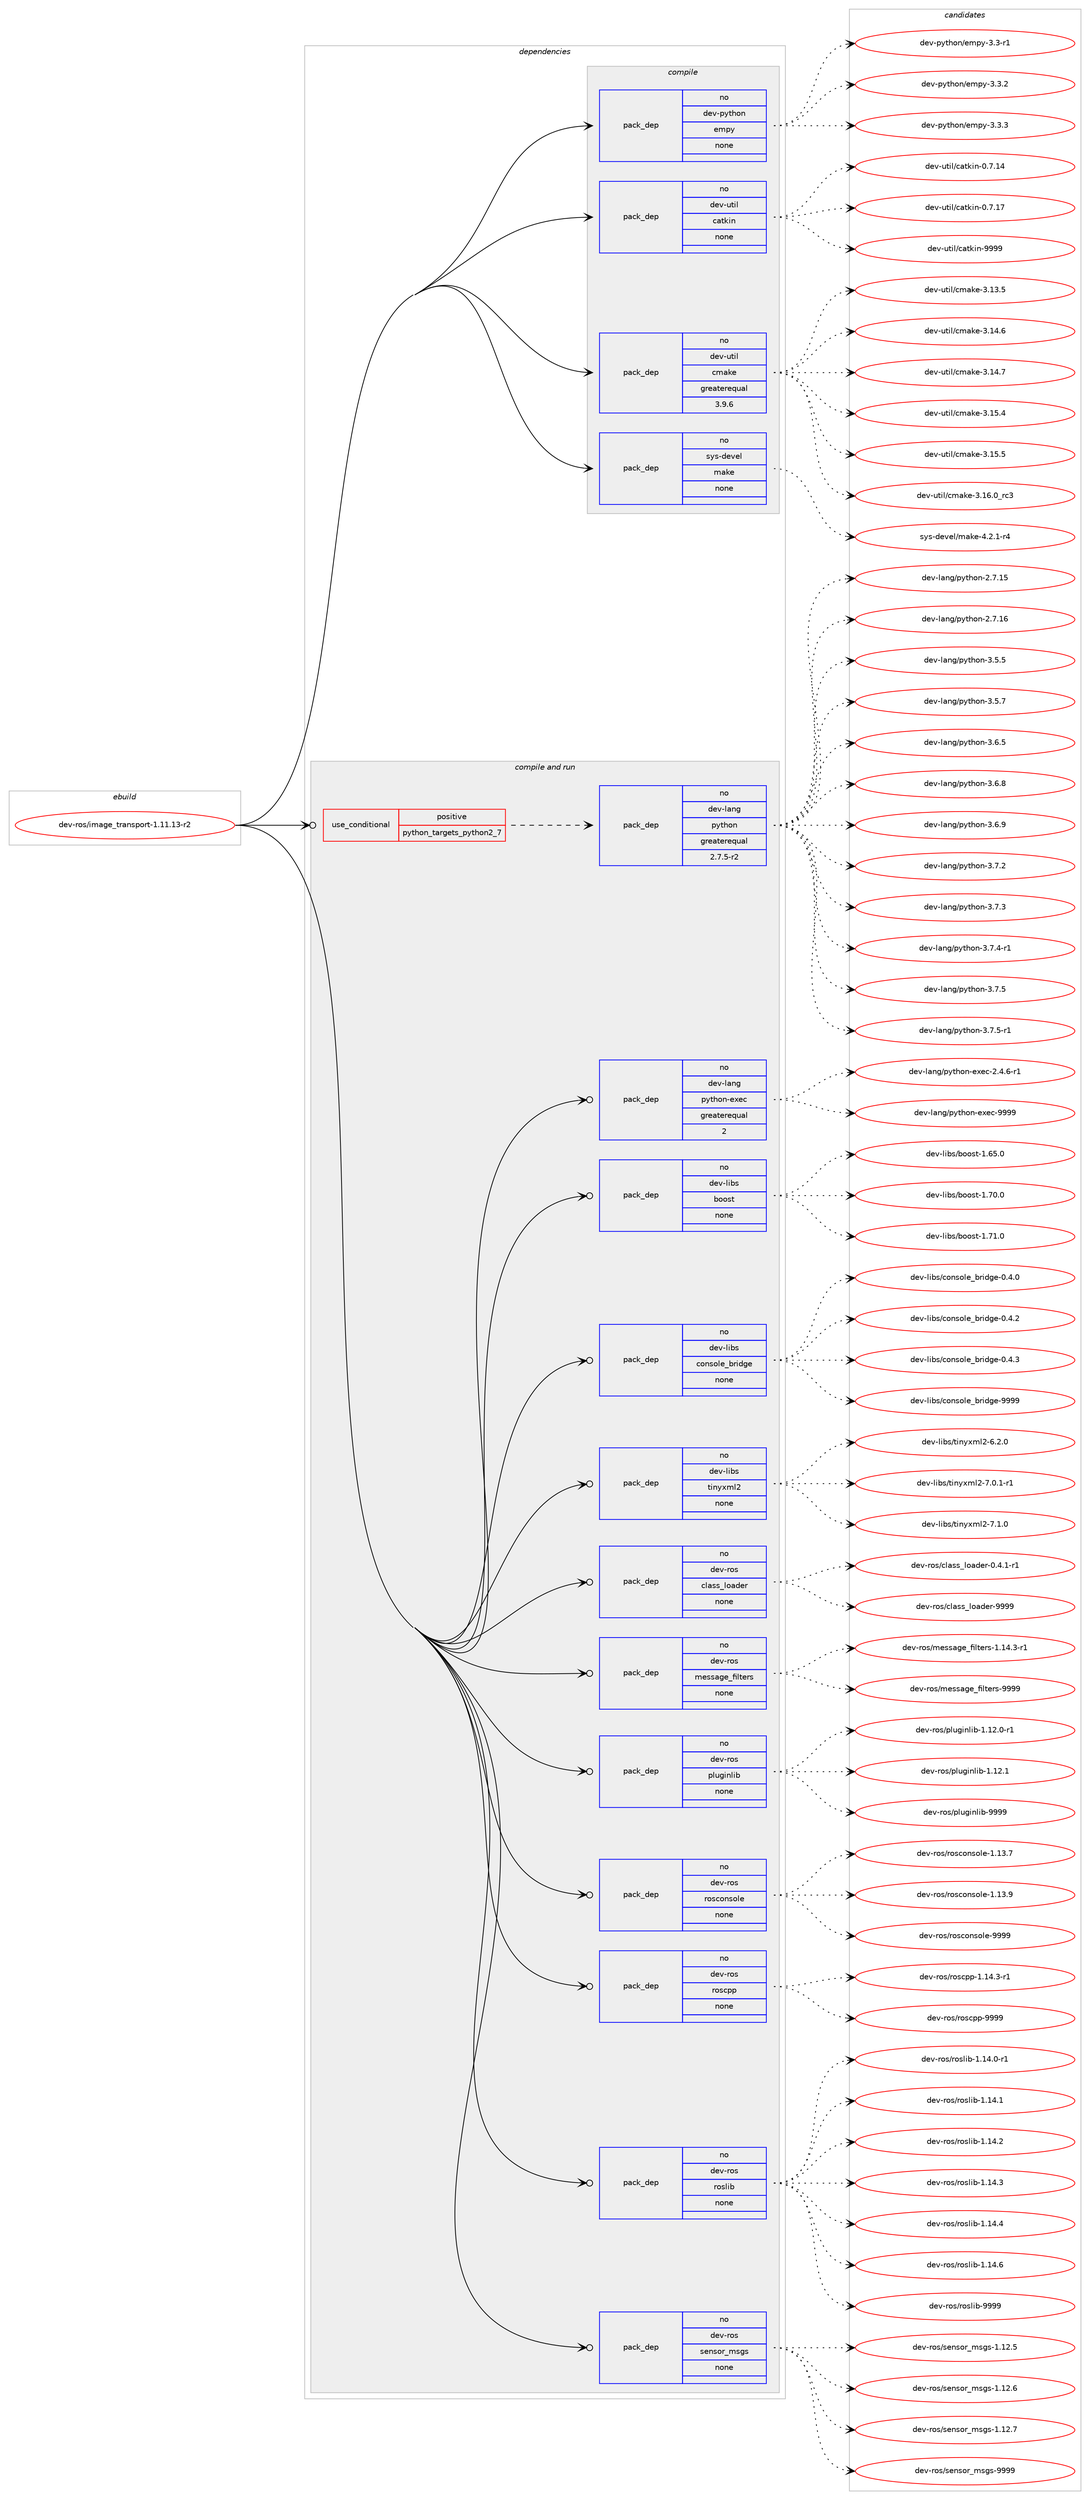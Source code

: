 digraph prolog {

# *************
# Graph options
# *************

newrank=true;
concentrate=true;
compound=true;
graph [rankdir=LR,fontname=Helvetica,fontsize=10,ranksep=1.5];#, ranksep=2.5, nodesep=0.2];
edge  [arrowhead=vee];
node  [fontname=Helvetica,fontsize=10];

# **********
# The ebuild
# **********

subgraph cluster_leftcol {
color=gray;
rank=same;
label=<<i>ebuild</i>>;
id [label="dev-ros/image_transport-1.11.13-r2", color=red, width=4, href="../dev-ros/image_transport-1.11.13-r2.svg"];
}

# ****************
# The dependencies
# ****************

subgraph cluster_midcol {
color=gray;
label=<<i>dependencies</i>>;
subgraph cluster_compile {
fillcolor="#eeeeee";
style=filled;
label=<<i>compile</i>>;
subgraph pack488889 {
dependency654341 [label=<<TABLE BORDER="0" CELLBORDER="1" CELLSPACING="0" CELLPADDING="4" WIDTH="220"><TR><TD ROWSPAN="6" CELLPADDING="30">pack_dep</TD></TR><TR><TD WIDTH="110">no</TD></TR><TR><TD>dev-python</TD></TR><TR><TD>empy</TD></TR><TR><TD>none</TD></TR><TR><TD></TD></TR></TABLE>>, shape=none, color=blue];
}
id:e -> dependency654341:w [weight=20,style="solid",arrowhead="vee"];
subgraph pack488890 {
dependency654342 [label=<<TABLE BORDER="0" CELLBORDER="1" CELLSPACING="0" CELLPADDING="4" WIDTH="220"><TR><TD ROWSPAN="6" CELLPADDING="30">pack_dep</TD></TR><TR><TD WIDTH="110">no</TD></TR><TR><TD>dev-util</TD></TR><TR><TD>catkin</TD></TR><TR><TD>none</TD></TR><TR><TD></TD></TR></TABLE>>, shape=none, color=blue];
}
id:e -> dependency654342:w [weight=20,style="solid",arrowhead="vee"];
subgraph pack488891 {
dependency654343 [label=<<TABLE BORDER="0" CELLBORDER="1" CELLSPACING="0" CELLPADDING="4" WIDTH="220"><TR><TD ROWSPAN="6" CELLPADDING="30">pack_dep</TD></TR><TR><TD WIDTH="110">no</TD></TR><TR><TD>dev-util</TD></TR><TR><TD>cmake</TD></TR><TR><TD>greaterequal</TD></TR><TR><TD>3.9.6</TD></TR></TABLE>>, shape=none, color=blue];
}
id:e -> dependency654343:w [weight=20,style="solid",arrowhead="vee"];
subgraph pack488892 {
dependency654344 [label=<<TABLE BORDER="0" CELLBORDER="1" CELLSPACING="0" CELLPADDING="4" WIDTH="220"><TR><TD ROWSPAN="6" CELLPADDING="30">pack_dep</TD></TR><TR><TD WIDTH="110">no</TD></TR><TR><TD>sys-devel</TD></TR><TR><TD>make</TD></TR><TR><TD>none</TD></TR><TR><TD></TD></TR></TABLE>>, shape=none, color=blue];
}
id:e -> dependency654344:w [weight=20,style="solid",arrowhead="vee"];
}
subgraph cluster_compileandrun {
fillcolor="#eeeeee";
style=filled;
label=<<i>compile and run</i>>;
subgraph cond153546 {
dependency654345 [label=<<TABLE BORDER="0" CELLBORDER="1" CELLSPACING="0" CELLPADDING="4"><TR><TD ROWSPAN="3" CELLPADDING="10">use_conditional</TD></TR><TR><TD>positive</TD></TR><TR><TD>python_targets_python2_7</TD></TR></TABLE>>, shape=none, color=red];
subgraph pack488893 {
dependency654346 [label=<<TABLE BORDER="0" CELLBORDER="1" CELLSPACING="0" CELLPADDING="4" WIDTH="220"><TR><TD ROWSPAN="6" CELLPADDING="30">pack_dep</TD></TR><TR><TD WIDTH="110">no</TD></TR><TR><TD>dev-lang</TD></TR><TR><TD>python</TD></TR><TR><TD>greaterequal</TD></TR><TR><TD>2.7.5-r2</TD></TR></TABLE>>, shape=none, color=blue];
}
dependency654345:e -> dependency654346:w [weight=20,style="dashed",arrowhead="vee"];
}
id:e -> dependency654345:w [weight=20,style="solid",arrowhead="odotvee"];
subgraph pack488894 {
dependency654347 [label=<<TABLE BORDER="0" CELLBORDER="1" CELLSPACING="0" CELLPADDING="4" WIDTH="220"><TR><TD ROWSPAN="6" CELLPADDING="30">pack_dep</TD></TR><TR><TD WIDTH="110">no</TD></TR><TR><TD>dev-lang</TD></TR><TR><TD>python-exec</TD></TR><TR><TD>greaterequal</TD></TR><TR><TD>2</TD></TR></TABLE>>, shape=none, color=blue];
}
id:e -> dependency654347:w [weight=20,style="solid",arrowhead="odotvee"];
subgraph pack488895 {
dependency654348 [label=<<TABLE BORDER="0" CELLBORDER="1" CELLSPACING="0" CELLPADDING="4" WIDTH="220"><TR><TD ROWSPAN="6" CELLPADDING="30">pack_dep</TD></TR><TR><TD WIDTH="110">no</TD></TR><TR><TD>dev-libs</TD></TR><TR><TD>boost</TD></TR><TR><TD>none</TD></TR><TR><TD></TD></TR></TABLE>>, shape=none, color=blue];
}
id:e -> dependency654348:w [weight=20,style="solid",arrowhead="odotvee"];
subgraph pack488896 {
dependency654349 [label=<<TABLE BORDER="0" CELLBORDER="1" CELLSPACING="0" CELLPADDING="4" WIDTH="220"><TR><TD ROWSPAN="6" CELLPADDING="30">pack_dep</TD></TR><TR><TD WIDTH="110">no</TD></TR><TR><TD>dev-libs</TD></TR><TR><TD>console_bridge</TD></TR><TR><TD>none</TD></TR><TR><TD></TD></TR></TABLE>>, shape=none, color=blue];
}
id:e -> dependency654349:w [weight=20,style="solid",arrowhead="odotvee"];
subgraph pack488897 {
dependency654350 [label=<<TABLE BORDER="0" CELLBORDER="1" CELLSPACING="0" CELLPADDING="4" WIDTH="220"><TR><TD ROWSPAN="6" CELLPADDING="30">pack_dep</TD></TR><TR><TD WIDTH="110">no</TD></TR><TR><TD>dev-libs</TD></TR><TR><TD>tinyxml2</TD></TR><TR><TD>none</TD></TR><TR><TD></TD></TR></TABLE>>, shape=none, color=blue];
}
id:e -> dependency654350:w [weight=20,style="solid",arrowhead="odotvee"];
subgraph pack488898 {
dependency654351 [label=<<TABLE BORDER="0" CELLBORDER="1" CELLSPACING="0" CELLPADDING="4" WIDTH="220"><TR><TD ROWSPAN="6" CELLPADDING="30">pack_dep</TD></TR><TR><TD WIDTH="110">no</TD></TR><TR><TD>dev-ros</TD></TR><TR><TD>class_loader</TD></TR><TR><TD>none</TD></TR><TR><TD></TD></TR></TABLE>>, shape=none, color=blue];
}
id:e -> dependency654351:w [weight=20,style="solid",arrowhead="odotvee"];
subgraph pack488899 {
dependency654352 [label=<<TABLE BORDER="0" CELLBORDER="1" CELLSPACING="0" CELLPADDING="4" WIDTH="220"><TR><TD ROWSPAN="6" CELLPADDING="30">pack_dep</TD></TR><TR><TD WIDTH="110">no</TD></TR><TR><TD>dev-ros</TD></TR><TR><TD>message_filters</TD></TR><TR><TD>none</TD></TR><TR><TD></TD></TR></TABLE>>, shape=none, color=blue];
}
id:e -> dependency654352:w [weight=20,style="solid",arrowhead="odotvee"];
subgraph pack488900 {
dependency654353 [label=<<TABLE BORDER="0" CELLBORDER="1" CELLSPACING="0" CELLPADDING="4" WIDTH="220"><TR><TD ROWSPAN="6" CELLPADDING="30">pack_dep</TD></TR><TR><TD WIDTH="110">no</TD></TR><TR><TD>dev-ros</TD></TR><TR><TD>pluginlib</TD></TR><TR><TD>none</TD></TR><TR><TD></TD></TR></TABLE>>, shape=none, color=blue];
}
id:e -> dependency654353:w [weight=20,style="solid",arrowhead="odotvee"];
subgraph pack488901 {
dependency654354 [label=<<TABLE BORDER="0" CELLBORDER="1" CELLSPACING="0" CELLPADDING="4" WIDTH="220"><TR><TD ROWSPAN="6" CELLPADDING="30">pack_dep</TD></TR><TR><TD WIDTH="110">no</TD></TR><TR><TD>dev-ros</TD></TR><TR><TD>rosconsole</TD></TR><TR><TD>none</TD></TR><TR><TD></TD></TR></TABLE>>, shape=none, color=blue];
}
id:e -> dependency654354:w [weight=20,style="solid",arrowhead="odotvee"];
subgraph pack488902 {
dependency654355 [label=<<TABLE BORDER="0" CELLBORDER="1" CELLSPACING="0" CELLPADDING="4" WIDTH="220"><TR><TD ROWSPAN="6" CELLPADDING="30">pack_dep</TD></TR><TR><TD WIDTH="110">no</TD></TR><TR><TD>dev-ros</TD></TR><TR><TD>roscpp</TD></TR><TR><TD>none</TD></TR><TR><TD></TD></TR></TABLE>>, shape=none, color=blue];
}
id:e -> dependency654355:w [weight=20,style="solid",arrowhead="odotvee"];
subgraph pack488903 {
dependency654356 [label=<<TABLE BORDER="0" CELLBORDER="1" CELLSPACING="0" CELLPADDING="4" WIDTH="220"><TR><TD ROWSPAN="6" CELLPADDING="30">pack_dep</TD></TR><TR><TD WIDTH="110">no</TD></TR><TR><TD>dev-ros</TD></TR><TR><TD>roslib</TD></TR><TR><TD>none</TD></TR><TR><TD></TD></TR></TABLE>>, shape=none, color=blue];
}
id:e -> dependency654356:w [weight=20,style="solid",arrowhead="odotvee"];
subgraph pack488904 {
dependency654357 [label=<<TABLE BORDER="0" CELLBORDER="1" CELLSPACING="0" CELLPADDING="4" WIDTH="220"><TR><TD ROWSPAN="6" CELLPADDING="30">pack_dep</TD></TR><TR><TD WIDTH="110">no</TD></TR><TR><TD>dev-ros</TD></TR><TR><TD>sensor_msgs</TD></TR><TR><TD>none</TD></TR><TR><TD></TD></TR></TABLE>>, shape=none, color=blue];
}
id:e -> dependency654357:w [weight=20,style="solid",arrowhead="odotvee"];
}
subgraph cluster_run {
fillcolor="#eeeeee";
style=filled;
label=<<i>run</i>>;
}
}

# **************
# The candidates
# **************

subgraph cluster_choices {
rank=same;
color=gray;
label=<<i>candidates</i>>;

subgraph choice488889 {
color=black;
nodesep=1;
choice1001011184511212111610411111047101109112121455146514511449 [label="dev-python/empy-3.3-r1", color=red, width=4,href="../dev-python/empy-3.3-r1.svg"];
choice1001011184511212111610411111047101109112121455146514650 [label="dev-python/empy-3.3.2", color=red, width=4,href="../dev-python/empy-3.3.2.svg"];
choice1001011184511212111610411111047101109112121455146514651 [label="dev-python/empy-3.3.3", color=red, width=4,href="../dev-python/empy-3.3.3.svg"];
dependency654341:e -> choice1001011184511212111610411111047101109112121455146514511449:w [style=dotted,weight="100"];
dependency654341:e -> choice1001011184511212111610411111047101109112121455146514650:w [style=dotted,weight="100"];
dependency654341:e -> choice1001011184511212111610411111047101109112121455146514651:w [style=dotted,weight="100"];
}
subgraph choice488890 {
color=black;
nodesep=1;
choice1001011184511711610510847999711610710511045484655464952 [label="dev-util/catkin-0.7.14", color=red, width=4,href="../dev-util/catkin-0.7.14.svg"];
choice1001011184511711610510847999711610710511045484655464955 [label="dev-util/catkin-0.7.17", color=red, width=4,href="../dev-util/catkin-0.7.17.svg"];
choice100101118451171161051084799971161071051104557575757 [label="dev-util/catkin-9999", color=red, width=4,href="../dev-util/catkin-9999.svg"];
dependency654342:e -> choice1001011184511711610510847999711610710511045484655464952:w [style=dotted,weight="100"];
dependency654342:e -> choice1001011184511711610510847999711610710511045484655464955:w [style=dotted,weight="100"];
dependency654342:e -> choice100101118451171161051084799971161071051104557575757:w [style=dotted,weight="100"];
}
subgraph choice488891 {
color=black;
nodesep=1;
choice1001011184511711610510847991099710710145514649514653 [label="dev-util/cmake-3.13.5", color=red, width=4,href="../dev-util/cmake-3.13.5.svg"];
choice1001011184511711610510847991099710710145514649524654 [label="dev-util/cmake-3.14.6", color=red, width=4,href="../dev-util/cmake-3.14.6.svg"];
choice1001011184511711610510847991099710710145514649524655 [label="dev-util/cmake-3.14.7", color=red, width=4,href="../dev-util/cmake-3.14.7.svg"];
choice1001011184511711610510847991099710710145514649534652 [label="dev-util/cmake-3.15.4", color=red, width=4,href="../dev-util/cmake-3.15.4.svg"];
choice1001011184511711610510847991099710710145514649534653 [label="dev-util/cmake-3.15.5", color=red, width=4,href="../dev-util/cmake-3.15.5.svg"];
choice1001011184511711610510847991099710710145514649544648951149951 [label="dev-util/cmake-3.16.0_rc3", color=red, width=4,href="../dev-util/cmake-3.16.0_rc3.svg"];
dependency654343:e -> choice1001011184511711610510847991099710710145514649514653:w [style=dotted,weight="100"];
dependency654343:e -> choice1001011184511711610510847991099710710145514649524654:w [style=dotted,weight="100"];
dependency654343:e -> choice1001011184511711610510847991099710710145514649524655:w [style=dotted,weight="100"];
dependency654343:e -> choice1001011184511711610510847991099710710145514649534652:w [style=dotted,weight="100"];
dependency654343:e -> choice1001011184511711610510847991099710710145514649534653:w [style=dotted,weight="100"];
dependency654343:e -> choice1001011184511711610510847991099710710145514649544648951149951:w [style=dotted,weight="100"];
}
subgraph choice488892 {
color=black;
nodesep=1;
choice1151211154510010111810110847109971071014552465046494511452 [label="sys-devel/make-4.2.1-r4", color=red, width=4,href="../sys-devel/make-4.2.1-r4.svg"];
dependency654344:e -> choice1151211154510010111810110847109971071014552465046494511452:w [style=dotted,weight="100"];
}
subgraph choice488893 {
color=black;
nodesep=1;
choice10010111845108971101034711212111610411111045504655464953 [label="dev-lang/python-2.7.15", color=red, width=4,href="../dev-lang/python-2.7.15.svg"];
choice10010111845108971101034711212111610411111045504655464954 [label="dev-lang/python-2.7.16", color=red, width=4,href="../dev-lang/python-2.7.16.svg"];
choice100101118451089711010347112121116104111110455146534653 [label="dev-lang/python-3.5.5", color=red, width=4,href="../dev-lang/python-3.5.5.svg"];
choice100101118451089711010347112121116104111110455146534655 [label="dev-lang/python-3.5.7", color=red, width=4,href="../dev-lang/python-3.5.7.svg"];
choice100101118451089711010347112121116104111110455146544653 [label="dev-lang/python-3.6.5", color=red, width=4,href="../dev-lang/python-3.6.5.svg"];
choice100101118451089711010347112121116104111110455146544656 [label="dev-lang/python-3.6.8", color=red, width=4,href="../dev-lang/python-3.6.8.svg"];
choice100101118451089711010347112121116104111110455146544657 [label="dev-lang/python-3.6.9", color=red, width=4,href="../dev-lang/python-3.6.9.svg"];
choice100101118451089711010347112121116104111110455146554650 [label="dev-lang/python-3.7.2", color=red, width=4,href="../dev-lang/python-3.7.2.svg"];
choice100101118451089711010347112121116104111110455146554651 [label="dev-lang/python-3.7.3", color=red, width=4,href="../dev-lang/python-3.7.3.svg"];
choice1001011184510897110103471121211161041111104551465546524511449 [label="dev-lang/python-3.7.4-r1", color=red, width=4,href="../dev-lang/python-3.7.4-r1.svg"];
choice100101118451089711010347112121116104111110455146554653 [label="dev-lang/python-3.7.5", color=red, width=4,href="../dev-lang/python-3.7.5.svg"];
choice1001011184510897110103471121211161041111104551465546534511449 [label="dev-lang/python-3.7.5-r1", color=red, width=4,href="../dev-lang/python-3.7.5-r1.svg"];
dependency654346:e -> choice10010111845108971101034711212111610411111045504655464953:w [style=dotted,weight="100"];
dependency654346:e -> choice10010111845108971101034711212111610411111045504655464954:w [style=dotted,weight="100"];
dependency654346:e -> choice100101118451089711010347112121116104111110455146534653:w [style=dotted,weight="100"];
dependency654346:e -> choice100101118451089711010347112121116104111110455146534655:w [style=dotted,weight="100"];
dependency654346:e -> choice100101118451089711010347112121116104111110455146544653:w [style=dotted,weight="100"];
dependency654346:e -> choice100101118451089711010347112121116104111110455146544656:w [style=dotted,weight="100"];
dependency654346:e -> choice100101118451089711010347112121116104111110455146544657:w [style=dotted,weight="100"];
dependency654346:e -> choice100101118451089711010347112121116104111110455146554650:w [style=dotted,weight="100"];
dependency654346:e -> choice100101118451089711010347112121116104111110455146554651:w [style=dotted,weight="100"];
dependency654346:e -> choice1001011184510897110103471121211161041111104551465546524511449:w [style=dotted,weight="100"];
dependency654346:e -> choice100101118451089711010347112121116104111110455146554653:w [style=dotted,weight="100"];
dependency654346:e -> choice1001011184510897110103471121211161041111104551465546534511449:w [style=dotted,weight="100"];
}
subgraph choice488894 {
color=black;
nodesep=1;
choice10010111845108971101034711212111610411111045101120101994550465246544511449 [label="dev-lang/python-exec-2.4.6-r1", color=red, width=4,href="../dev-lang/python-exec-2.4.6-r1.svg"];
choice10010111845108971101034711212111610411111045101120101994557575757 [label="dev-lang/python-exec-9999", color=red, width=4,href="../dev-lang/python-exec-9999.svg"];
dependency654347:e -> choice10010111845108971101034711212111610411111045101120101994550465246544511449:w [style=dotted,weight="100"];
dependency654347:e -> choice10010111845108971101034711212111610411111045101120101994557575757:w [style=dotted,weight="100"];
}
subgraph choice488895 {
color=black;
nodesep=1;
choice1001011184510810598115479811111111511645494654534648 [label="dev-libs/boost-1.65.0", color=red, width=4,href="../dev-libs/boost-1.65.0.svg"];
choice1001011184510810598115479811111111511645494655484648 [label="dev-libs/boost-1.70.0", color=red, width=4,href="../dev-libs/boost-1.70.0.svg"];
choice1001011184510810598115479811111111511645494655494648 [label="dev-libs/boost-1.71.0", color=red, width=4,href="../dev-libs/boost-1.71.0.svg"];
dependency654348:e -> choice1001011184510810598115479811111111511645494654534648:w [style=dotted,weight="100"];
dependency654348:e -> choice1001011184510810598115479811111111511645494655484648:w [style=dotted,weight="100"];
dependency654348:e -> choice1001011184510810598115479811111111511645494655494648:w [style=dotted,weight="100"];
}
subgraph choice488896 {
color=black;
nodesep=1;
choice100101118451081059811547991111101151111081019598114105100103101454846524648 [label="dev-libs/console_bridge-0.4.0", color=red, width=4,href="../dev-libs/console_bridge-0.4.0.svg"];
choice100101118451081059811547991111101151111081019598114105100103101454846524650 [label="dev-libs/console_bridge-0.4.2", color=red, width=4,href="../dev-libs/console_bridge-0.4.2.svg"];
choice100101118451081059811547991111101151111081019598114105100103101454846524651 [label="dev-libs/console_bridge-0.4.3", color=red, width=4,href="../dev-libs/console_bridge-0.4.3.svg"];
choice1001011184510810598115479911111011511110810195981141051001031014557575757 [label="dev-libs/console_bridge-9999", color=red, width=4,href="../dev-libs/console_bridge-9999.svg"];
dependency654349:e -> choice100101118451081059811547991111101151111081019598114105100103101454846524648:w [style=dotted,weight="100"];
dependency654349:e -> choice100101118451081059811547991111101151111081019598114105100103101454846524650:w [style=dotted,weight="100"];
dependency654349:e -> choice100101118451081059811547991111101151111081019598114105100103101454846524651:w [style=dotted,weight="100"];
dependency654349:e -> choice1001011184510810598115479911111011511110810195981141051001031014557575757:w [style=dotted,weight="100"];
}
subgraph choice488897 {
color=black;
nodesep=1;
choice10010111845108105981154711610511012112010910850455446504648 [label="dev-libs/tinyxml2-6.2.0", color=red, width=4,href="../dev-libs/tinyxml2-6.2.0.svg"];
choice100101118451081059811547116105110121120109108504555464846494511449 [label="dev-libs/tinyxml2-7.0.1-r1", color=red, width=4,href="../dev-libs/tinyxml2-7.0.1-r1.svg"];
choice10010111845108105981154711610511012112010910850455546494648 [label="dev-libs/tinyxml2-7.1.0", color=red, width=4,href="../dev-libs/tinyxml2-7.1.0.svg"];
dependency654350:e -> choice10010111845108105981154711610511012112010910850455446504648:w [style=dotted,weight="100"];
dependency654350:e -> choice100101118451081059811547116105110121120109108504555464846494511449:w [style=dotted,weight="100"];
dependency654350:e -> choice10010111845108105981154711610511012112010910850455546494648:w [style=dotted,weight="100"];
}
subgraph choice488898 {
color=black;
nodesep=1;
choice1001011184511411111547991089711511595108111971001011144548465246494511449 [label="dev-ros/class_loader-0.4.1-r1", color=red, width=4,href="../dev-ros/class_loader-0.4.1-r1.svg"];
choice1001011184511411111547991089711511595108111971001011144557575757 [label="dev-ros/class_loader-9999", color=red, width=4,href="../dev-ros/class_loader-9999.svg"];
dependency654351:e -> choice1001011184511411111547991089711511595108111971001011144548465246494511449:w [style=dotted,weight="100"];
dependency654351:e -> choice1001011184511411111547991089711511595108111971001011144557575757:w [style=dotted,weight="100"];
}
subgraph choice488899 {
color=black;
nodesep=1;
choice10010111845114111115471091011151159710310195102105108116101114115454946495246514511449 [label="dev-ros/message_filters-1.14.3-r1", color=red, width=4,href="../dev-ros/message_filters-1.14.3-r1.svg"];
choice100101118451141111154710910111511597103101951021051081161011141154557575757 [label="dev-ros/message_filters-9999", color=red, width=4,href="../dev-ros/message_filters-9999.svg"];
dependency654352:e -> choice10010111845114111115471091011151159710310195102105108116101114115454946495246514511449:w [style=dotted,weight="100"];
dependency654352:e -> choice100101118451141111154710910111511597103101951021051081161011141154557575757:w [style=dotted,weight="100"];
}
subgraph choice488900 {
color=black;
nodesep=1;
choice100101118451141111154711210811710310511010810598454946495046484511449 [label="dev-ros/pluginlib-1.12.0-r1", color=red, width=4,href="../dev-ros/pluginlib-1.12.0-r1.svg"];
choice10010111845114111115471121081171031051101081059845494649504649 [label="dev-ros/pluginlib-1.12.1", color=red, width=4,href="../dev-ros/pluginlib-1.12.1.svg"];
choice1001011184511411111547112108117103105110108105984557575757 [label="dev-ros/pluginlib-9999", color=red, width=4,href="../dev-ros/pluginlib-9999.svg"];
dependency654353:e -> choice100101118451141111154711210811710310511010810598454946495046484511449:w [style=dotted,weight="100"];
dependency654353:e -> choice10010111845114111115471121081171031051101081059845494649504649:w [style=dotted,weight="100"];
dependency654353:e -> choice1001011184511411111547112108117103105110108105984557575757:w [style=dotted,weight="100"];
}
subgraph choice488901 {
color=black;
nodesep=1;
choice10010111845114111115471141111159911111011511110810145494649514655 [label="dev-ros/rosconsole-1.13.7", color=red, width=4,href="../dev-ros/rosconsole-1.13.7.svg"];
choice10010111845114111115471141111159911111011511110810145494649514657 [label="dev-ros/rosconsole-1.13.9", color=red, width=4,href="../dev-ros/rosconsole-1.13.9.svg"];
choice1001011184511411111547114111115991111101151111081014557575757 [label="dev-ros/rosconsole-9999", color=red, width=4,href="../dev-ros/rosconsole-9999.svg"];
dependency654354:e -> choice10010111845114111115471141111159911111011511110810145494649514655:w [style=dotted,weight="100"];
dependency654354:e -> choice10010111845114111115471141111159911111011511110810145494649514657:w [style=dotted,weight="100"];
dependency654354:e -> choice1001011184511411111547114111115991111101151111081014557575757:w [style=dotted,weight="100"];
}
subgraph choice488902 {
color=black;
nodesep=1;
choice100101118451141111154711411111599112112454946495246514511449 [label="dev-ros/roscpp-1.14.3-r1", color=red, width=4,href="../dev-ros/roscpp-1.14.3-r1.svg"];
choice1001011184511411111547114111115991121124557575757 [label="dev-ros/roscpp-9999", color=red, width=4,href="../dev-ros/roscpp-9999.svg"];
dependency654355:e -> choice100101118451141111154711411111599112112454946495246514511449:w [style=dotted,weight="100"];
dependency654355:e -> choice1001011184511411111547114111115991121124557575757:w [style=dotted,weight="100"];
}
subgraph choice488903 {
color=black;
nodesep=1;
choice100101118451141111154711411111510810598454946495246484511449 [label="dev-ros/roslib-1.14.0-r1", color=red, width=4,href="../dev-ros/roslib-1.14.0-r1.svg"];
choice10010111845114111115471141111151081059845494649524649 [label="dev-ros/roslib-1.14.1", color=red, width=4,href="../dev-ros/roslib-1.14.1.svg"];
choice10010111845114111115471141111151081059845494649524650 [label="dev-ros/roslib-1.14.2", color=red, width=4,href="../dev-ros/roslib-1.14.2.svg"];
choice10010111845114111115471141111151081059845494649524651 [label="dev-ros/roslib-1.14.3", color=red, width=4,href="../dev-ros/roslib-1.14.3.svg"];
choice10010111845114111115471141111151081059845494649524652 [label="dev-ros/roslib-1.14.4", color=red, width=4,href="../dev-ros/roslib-1.14.4.svg"];
choice10010111845114111115471141111151081059845494649524654 [label="dev-ros/roslib-1.14.6", color=red, width=4,href="../dev-ros/roslib-1.14.6.svg"];
choice1001011184511411111547114111115108105984557575757 [label="dev-ros/roslib-9999", color=red, width=4,href="../dev-ros/roslib-9999.svg"];
dependency654356:e -> choice100101118451141111154711411111510810598454946495246484511449:w [style=dotted,weight="100"];
dependency654356:e -> choice10010111845114111115471141111151081059845494649524649:w [style=dotted,weight="100"];
dependency654356:e -> choice10010111845114111115471141111151081059845494649524650:w [style=dotted,weight="100"];
dependency654356:e -> choice10010111845114111115471141111151081059845494649524651:w [style=dotted,weight="100"];
dependency654356:e -> choice10010111845114111115471141111151081059845494649524652:w [style=dotted,weight="100"];
dependency654356:e -> choice10010111845114111115471141111151081059845494649524654:w [style=dotted,weight="100"];
dependency654356:e -> choice1001011184511411111547114111115108105984557575757:w [style=dotted,weight="100"];
}
subgraph choice488904 {
color=black;
nodesep=1;
choice10010111845114111115471151011101151111149510911510311545494649504653 [label="dev-ros/sensor_msgs-1.12.5", color=red, width=4,href="../dev-ros/sensor_msgs-1.12.5.svg"];
choice10010111845114111115471151011101151111149510911510311545494649504654 [label="dev-ros/sensor_msgs-1.12.6", color=red, width=4,href="../dev-ros/sensor_msgs-1.12.6.svg"];
choice10010111845114111115471151011101151111149510911510311545494649504655 [label="dev-ros/sensor_msgs-1.12.7", color=red, width=4,href="../dev-ros/sensor_msgs-1.12.7.svg"];
choice1001011184511411111547115101110115111114951091151031154557575757 [label="dev-ros/sensor_msgs-9999", color=red, width=4,href="../dev-ros/sensor_msgs-9999.svg"];
dependency654357:e -> choice10010111845114111115471151011101151111149510911510311545494649504653:w [style=dotted,weight="100"];
dependency654357:e -> choice10010111845114111115471151011101151111149510911510311545494649504654:w [style=dotted,weight="100"];
dependency654357:e -> choice10010111845114111115471151011101151111149510911510311545494649504655:w [style=dotted,weight="100"];
dependency654357:e -> choice1001011184511411111547115101110115111114951091151031154557575757:w [style=dotted,weight="100"];
}
}

}

